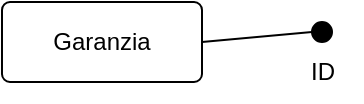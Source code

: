 <mxfile version="20.2.3" type="device"><diagram id="cKDV6TUOAJeSIQ2oUj-Y" name="Pagina-1"><mxGraphModel dx="649" dy="401" grid="0" gridSize="10" guides="1" tooltips="1" connect="1" arrows="1" fold="1" page="1" pageScale="1" pageWidth="827" pageHeight="1169" math="0" shadow="0"><root><mxCell id="0"/><mxCell id="1" parent="0"/><mxCell id="ZrFqc-lxPvzngskbraOj-1" value="Garanzia" style="rounded=1;arcSize=10;whiteSpace=wrap;html=1;align=center;" parent="1" vertex="1"><mxGeometry x="350" y="60" width="100" height="40" as="geometry"/></mxCell><mxCell id="ZrFqc-lxPvzngskbraOj-6" value="" style="ellipse;whiteSpace=wrap;html=1;aspect=fixed;strokeColor=#000000;fillColor=#000000;" parent="1" vertex="1"><mxGeometry x="505" y="70" width="10" height="10" as="geometry"/></mxCell><mxCell id="ZrFqc-lxPvzngskbraOj-7" value="ID" style="text;html=1;align=center;verticalAlign=middle;resizable=0;points=[];autosize=1;strokeColor=none;fillColor=none;" parent="1" vertex="1"><mxGeometry x="490" y="80" width="40" height="30" as="geometry"/></mxCell><mxCell id="kECx_KUv8yLqAOMKhnGy-1" value="" style="endArrow=none;html=1;rounded=0;entryX=0;entryY=0.5;entryDx=0;entryDy=0;exitX=1;exitY=0.5;exitDx=0;exitDy=0;" edge="1" parent="1" source="ZrFqc-lxPvzngskbraOj-1" target="ZrFqc-lxPvzngskbraOj-6"><mxGeometry width="50" height="50" relative="1" as="geometry"><mxPoint x="360" y="200" as="sourcePoint"/><mxPoint x="410" y="150" as="targetPoint"/></mxGeometry></mxCell></root></mxGraphModel></diagram></mxfile>